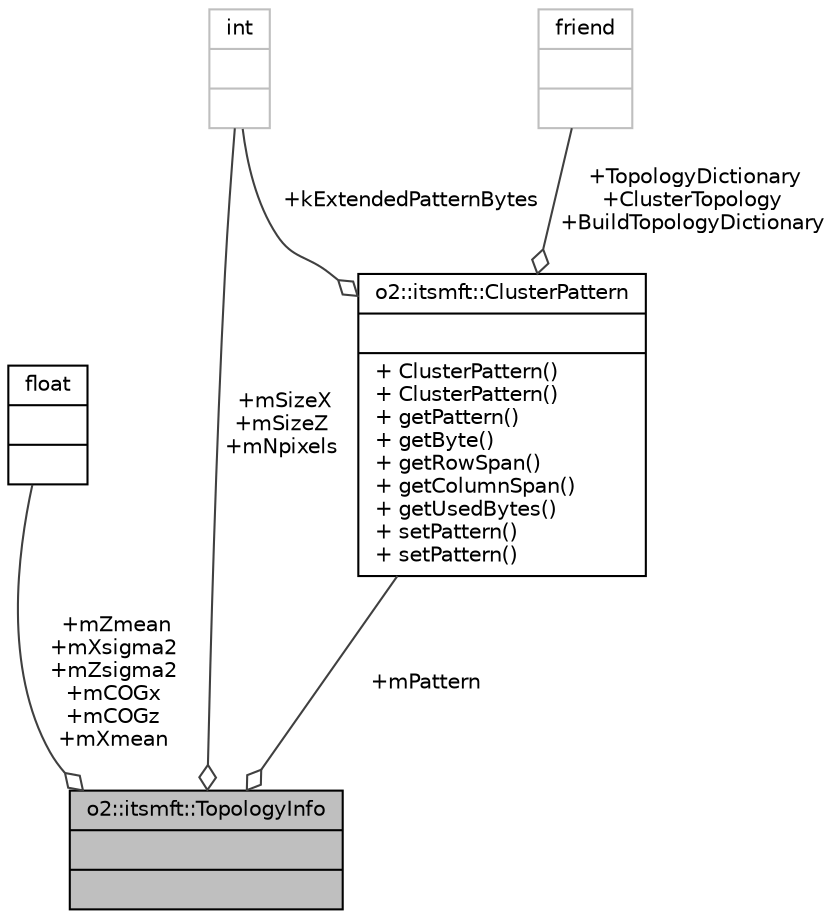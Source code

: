 digraph "o2::itsmft::TopologyInfo"
{
 // INTERACTIVE_SVG=YES
  bgcolor="transparent";
  edge [fontname="Helvetica",fontsize="10",labelfontname="Helvetica",labelfontsize="10"];
  node [fontname="Helvetica",fontsize="10",shape=record];
  Node1 [label="{o2::itsmft::TopologyInfo\n||}",height=0.2,width=0.4,color="black", fillcolor="grey75", style="filled", fontcolor="black"];
  Node2 -> Node1 [color="grey25",fontsize="10",style="solid",label=" +mZmean\n+mXsigma2\n+mZsigma2\n+mCOGx\n+mCOGz\n+mXmean" ,arrowhead="odiamond",fontname="Helvetica"];
  Node2 [label="{float\n||}",height=0.2,width=0.4,color="black",URL="$d4/dc3/classfloat.html"];
  Node3 -> Node1 [color="grey25",fontsize="10",style="solid",label=" +mSizeX\n+mSizeZ\n+mNpixels" ,arrowhead="odiamond",fontname="Helvetica"];
  Node3 [label="{int\n||}",height=0.2,width=0.4,color="grey75"];
  Node4 -> Node1 [color="grey25",fontsize="10",style="solid",label=" +mPattern" ,arrowhead="odiamond",fontname="Helvetica"];
  Node4 [label="{o2::itsmft::ClusterPattern\n||+ ClusterPattern()\l+ ClusterPattern()\l+ getPattern()\l+ getByte()\l+ getRowSpan()\l+ getColumnSpan()\l+ getUsedBytes()\l+ setPattern()\l+ setPattern()\l}",height=0.2,width=0.4,color="black",URL="$d3/d02/classo2_1_1itsmft_1_1ClusterPattern.html"];
  Node3 -> Node4 [color="grey25",fontsize="10",style="solid",label=" +kExtendedPatternBytes" ,arrowhead="odiamond",fontname="Helvetica"];
  Node5 -> Node4 [color="grey25",fontsize="10",style="solid",label=" +TopologyDictionary\n+ClusterTopology\n+BuildTopologyDictionary" ,arrowhead="odiamond",fontname="Helvetica"];
  Node5 [label="{friend\n||}",height=0.2,width=0.4,color="grey75"];
}

